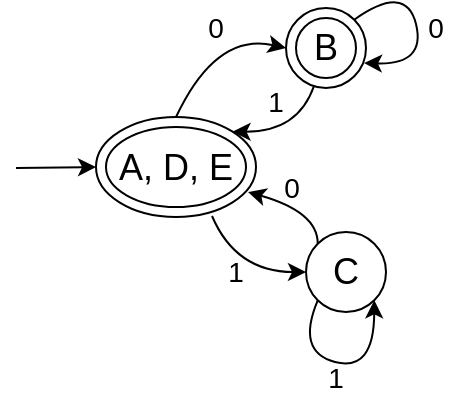 <mxfile pages="1" version="11.2.8" type="device"><diagram id="3ADuCxcDd1baTfr4Ex-g" name="Page-1"><mxGraphModel dx="1422" dy="742" grid="1" gridSize="10" guides="1" tooltips="1" connect="1" arrows="1" fold="1" page="1" pageScale="1" pageWidth="850" pageHeight="1100" math="0" shadow="0"><root><mxCell id="0"/><mxCell id="1" parent="0"/><mxCell id="xXbyJWlT8nglOe4wNRdg-16" value="" style="endArrow=classic;html=1;fontSize=18;entryX=0;entryY=0.5;entryDx=0;entryDy=0;" parent="1" edge="1" target="8XzggkxfmZG6kbY-s-8W-95"><mxGeometry width="50" height="50" relative="1" as="geometry"><mxPoint x="80" y="208" as="sourcePoint"/><mxPoint x="160" y="219" as="targetPoint"/></mxGeometry></mxCell><mxCell id="8XzggkxfmZG6kbY-s-8W-51" value="C" style="ellipse;whiteSpace=wrap;html=1;fontSize=18;" vertex="1" parent="1"><mxGeometry x="225" y="240" width="40" height="40" as="geometry"/></mxCell><mxCell id="8XzggkxfmZG6kbY-s-8W-53" value="" style="group" vertex="1" connectable="0" parent="1"><mxGeometry x="215" y="128" width="40" height="40" as="geometry"/></mxCell><mxCell id="8XzggkxfmZG6kbY-s-8W-54" value="" style="ellipse;whiteSpace=wrap;html=1;fontSize=18;" vertex="1" parent="8XzggkxfmZG6kbY-s-8W-53"><mxGeometry width="40" height="40" as="geometry"/></mxCell><mxCell id="8XzggkxfmZG6kbY-s-8W-55" value="B" style="ellipse;whiteSpace=wrap;html=1;aspect=fixed;fillColor=none;gradientColor=none;fontSize=18;" vertex="1" parent="8XzggkxfmZG6kbY-s-8W-53"><mxGeometry x="5" y="5" width="30" height="30" as="geometry"/></mxCell><mxCell id="8XzggkxfmZG6kbY-s-8W-81" value="" style="curved=1;endArrow=classic;html=1;fontSize=18;exitX=1;exitY=0;exitDx=0;exitDy=0;entryX=1.133;entryY=0.75;entryDx=0;entryDy=0;entryPerimeter=0;" edge="1" parent="8XzggkxfmZG6kbY-s-8W-53" source="8XzggkxfmZG6kbY-s-8W-54" target="8XzggkxfmZG6kbY-s-8W-55"><mxGeometry width="50" height="50" relative="1" as="geometry"><mxPoint x="-140" y="250" as="sourcePoint"/><mxPoint x="70" y="37.5" as="targetPoint"/><Array as="points"><mxPoint x="60" y="-12.5"/><mxPoint x="70" y="28.5"/></Array></mxGeometry></mxCell><mxCell id="8XzggkxfmZG6kbY-s-8W-72" value="" style="curved=1;endArrow=classic;html=1;fontSize=18;exitX=0.5;exitY=0;exitDx=0;exitDy=0;entryX=0;entryY=0.5;entryDx=0;entryDy=0;" edge="1" parent="1" source="8XzggkxfmZG6kbY-s-8W-95" target="8XzggkxfmZG6kbY-s-8W-54"><mxGeometry width="50" height="50" relative="1" as="geometry"><mxPoint x="179" y="190" as="sourcePoint"/><mxPoint x="190" y="120" as="targetPoint"/><Array as="points"><mxPoint x="180" y="140"/></Array></mxGeometry></mxCell><mxCell id="8XzggkxfmZG6kbY-s-8W-73" value="" style="curved=1;endArrow=classic;html=1;fontSize=18;entryX=0;entryY=0.5;entryDx=0;entryDy=0;exitX=0.725;exitY=0.99;exitDx=0;exitDy=0;exitPerimeter=0;" edge="1" parent="1" source="8XzggkxfmZG6kbY-s-8W-95" target="8XzggkxfmZG6kbY-s-8W-51"><mxGeometry width="50" height="50" relative="1" as="geometry"><mxPoint x="140" y="290" as="sourcePoint"/><mxPoint x="160" y="310" as="targetPoint"/><Array as="points"><mxPoint x="190" y="260"/></Array></mxGeometry></mxCell><mxCell id="8XzggkxfmZG6kbY-s-8W-74" value="" style="curved=1;endArrow=classic;html=1;fontSize=18;exitX=0;exitY=1;exitDx=0;exitDy=0;entryX=1;entryY=1;entryDx=0;entryDy=0;" edge="1" parent="1" source="8XzggkxfmZG6kbY-s-8W-51" target="8XzggkxfmZG6kbY-s-8W-51"><mxGeometry width="50" height="50" relative="1" as="geometry"><mxPoint x="110" y="360" as="sourcePoint"/><mxPoint x="160" y="310" as="targetPoint"/><Array as="points"><mxPoint x="220" y="300"/><mxPoint x="259" y="310"/></Array></mxGeometry></mxCell><mxCell id="8XzggkxfmZG6kbY-s-8W-84" value="0" style="text;html=1;strokeColor=none;fillColor=none;align=center;verticalAlign=middle;whiteSpace=wrap;rounded=0;fontSize=14;" vertex="1" parent="1"><mxGeometry x="170" y="128" width="20" height="20" as="geometry"/></mxCell><mxCell id="8XzggkxfmZG6kbY-s-8W-85" value="0" style="text;html=1;strokeColor=none;fillColor=none;align=center;verticalAlign=middle;whiteSpace=wrap;rounded=0;fontSize=14;" vertex="1" parent="1"><mxGeometry x="280" y="128" width="20" height="20" as="geometry"/></mxCell><mxCell id="8XzggkxfmZG6kbY-s-8W-89" value="1" style="text;html=1;strokeColor=none;fillColor=none;align=center;verticalAlign=middle;whiteSpace=wrap;rounded=0;fontSize=14;" vertex="1" parent="1"><mxGeometry x="180" y="250" width="20" height="20" as="geometry"/></mxCell><mxCell id="8XzggkxfmZG6kbY-s-8W-90" value="1" style="text;html=1;strokeColor=none;fillColor=none;align=center;verticalAlign=middle;whiteSpace=wrap;rounded=0;fontSize=14;" vertex="1" parent="1"><mxGeometry x="230" y="302.5" width="20" height="20" as="geometry"/></mxCell><mxCell id="8XzggkxfmZG6kbY-s-8W-96" value="" style="group" vertex="1" connectable="0" parent="1"><mxGeometry x="120" y="182.5" width="80" height="50" as="geometry"/></mxCell><mxCell id="8XzggkxfmZG6kbY-s-8W-94" value="&lt;div&gt;A, D, E&lt;/div&gt;" style="ellipse;whiteSpace=wrap;html=1;fillColor=none;gradientColor=none;fontSize=18;" vertex="1" parent="8XzggkxfmZG6kbY-s-8W-96"><mxGeometry x="5" y="5" width="70" height="40" as="geometry"/></mxCell><mxCell id="8XzggkxfmZG6kbY-s-8W-95" value="" style="ellipse;whiteSpace=wrap;html=1;fillColor=none;gradientColor=none;fontSize=18;" vertex="1" parent="8XzggkxfmZG6kbY-s-8W-96"><mxGeometry width="80" height="50" as="geometry"/></mxCell><mxCell id="8XzggkxfmZG6kbY-s-8W-102" value="" style="curved=1;endArrow=classic;html=1;fontSize=18;exitX=0;exitY=0;exitDx=0;exitDy=0;entryX=0.95;entryY=0.75;entryDx=0;entryDy=0;entryPerimeter=0;" edge="1" parent="1" source="8XzggkxfmZG6kbY-s-8W-51" target="8XzggkxfmZG6kbY-s-8W-95"><mxGeometry width="50" height="50" relative="1" as="geometry"><mxPoint x="70" y="390" as="sourcePoint"/><mxPoint x="120" y="340" as="targetPoint"/><Array as="points"><mxPoint x="231" y="230"/></Array></mxGeometry></mxCell><mxCell id="8XzggkxfmZG6kbY-s-8W-103" value="0" style="text;html=1;strokeColor=none;fillColor=none;align=center;verticalAlign=middle;whiteSpace=wrap;rounded=0;fontSize=14;" vertex="1" parent="1"><mxGeometry x="207.5" y="207.5" width="20" height="20" as="geometry"/></mxCell><mxCell id="8XzggkxfmZG6kbY-s-8W-104" value="" style="curved=1;endArrow=classic;html=1;fontSize=18;exitX=0.35;exitY=0.975;exitDx=0;exitDy=0;entryX=1;entryY=0;entryDx=0;entryDy=0;exitPerimeter=0;" edge="1" parent="1" source="8XzggkxfmZG6kbY-s-8W-54" target="8XzggkxfmZG6kbY-s-8W-95"><mxGeometry width="50" height="50" relative="1" as="geometry"><mxPoint x="270" y="190" as="sourcePoint"/><mxPoint x="200" y="200" as="targetPoint"/><Array as="points"><mxPoint x="221" y="190"/></Array></mxGeometry></mxCell><mxCell id="8XzggkxfmZG6kbY-s-8W-107" value="1" style="text;html=1;strokeColor=none;fillColor=none;align=center;verticalAlign=middle;whiteSpace=wrap;rounded=0;fontSize=14;" vertex="1" parent="1"><mxGeometry x="200" y="165" width="20" height="20" as="geometry"/></mxCell></root></mxGraphModel></diagram></mxfile>